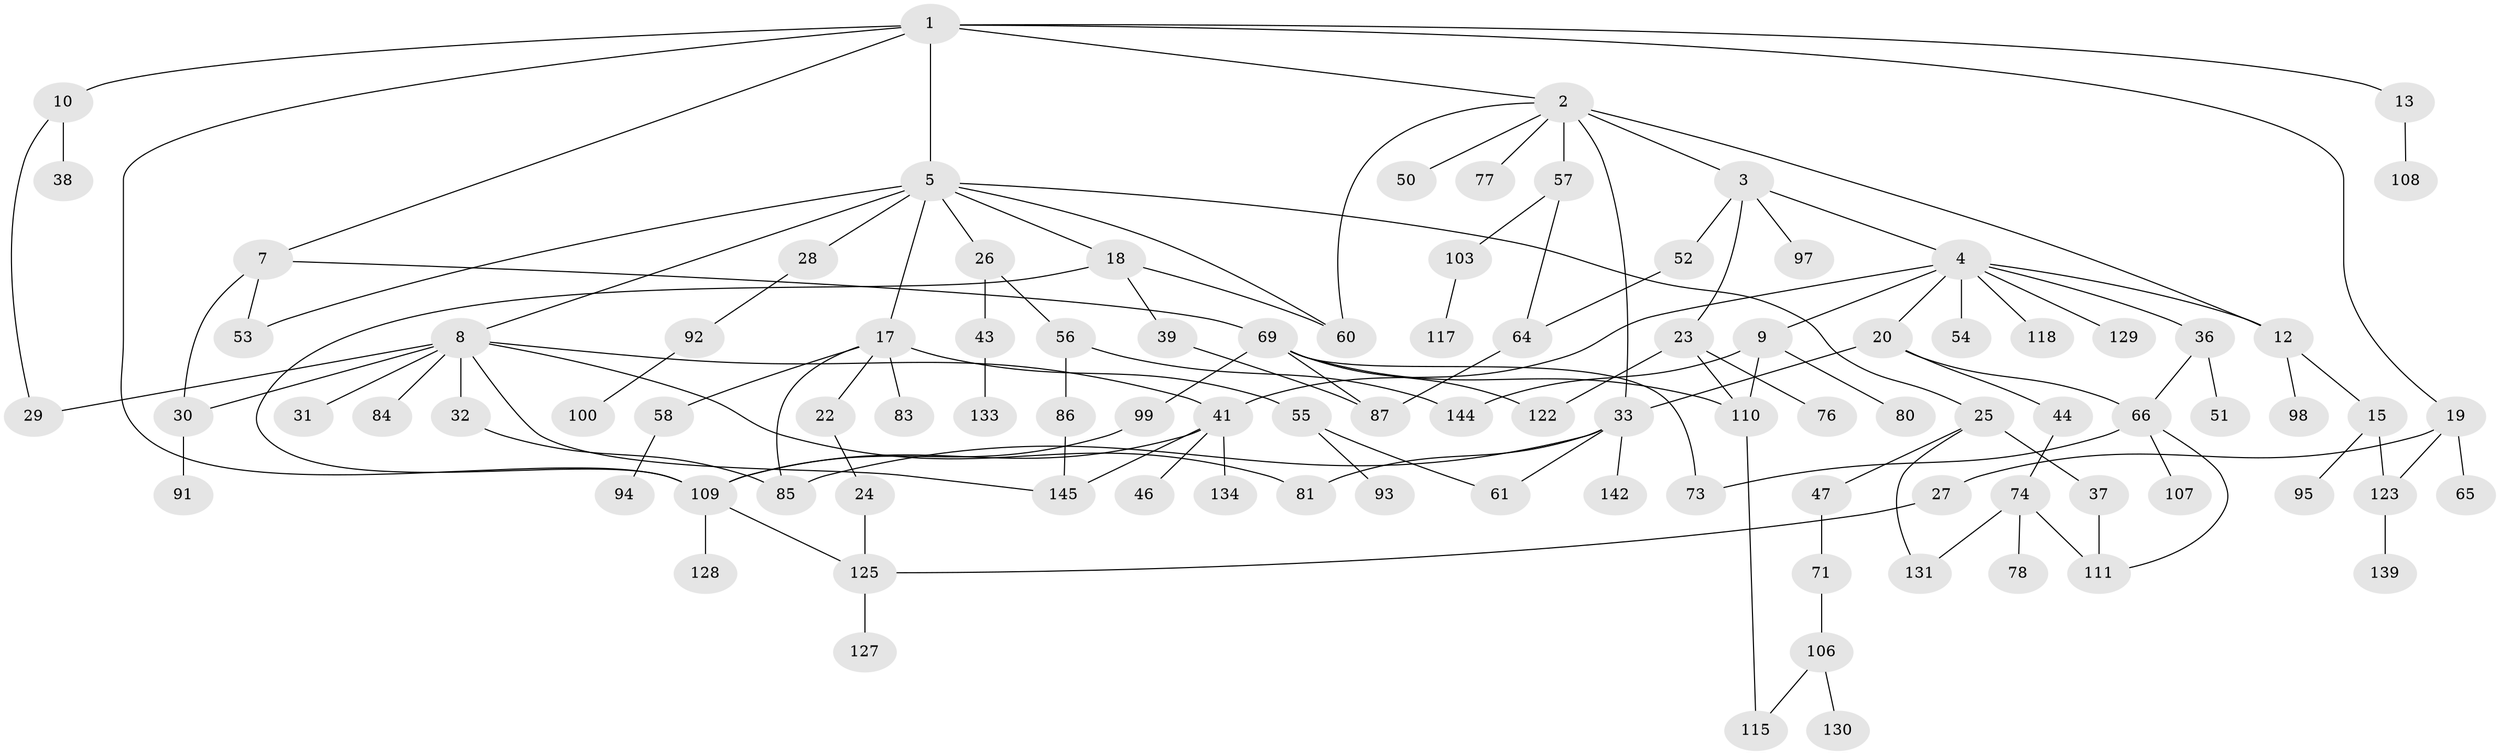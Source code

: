 // original degree distribution, {8: 0.0136986301369863, 7: 0.0273972602739726, 6: 0.00684931506849315, 4: 0.136986301369863, 2: 0.3082191780821918, 3: 0.17123287671232876, 5: 0.0273972602739726, 1: 0.3082191780821918}
// Generated by graph-tools (version 1.1) at 2025/41/03/06/25 10:41:29]
// undirected, 98 vertices, 130 edges
graph export_dot {
graph [start="1"]
  node [color=gray90,style=filled];
  1 [super="+126"];
  2 [super="+11"];
  3 [super="+113"];
  4 [super="+42"];
  5 [super="+6"];
  7 [super="+40"];
  8 [super="+16"];
  9 [super="+63"];
  10 [super="+14"];
  12 [super="+62"];
  13 [super="+137"];
  15 [super="+35"];
  17 [super="+21"];
  18 [super="+68"];
  19 [super="+101"];
  20;
  22;
  23 [super="+105"];
  24;
  25;
  26 [super="+34"];
  27;
  28;
  29 [super="+138"];
  30 [super="+90"];
  31;
  32 [super="+45"];
  33 [super="+88"];
  36 [super="+48"];
  37 [super="+102"];
  38;
  39 [super="+132"];
  41 [super="+59"];
  43;
  44;
  46;
  47 [super="+49"];
  50;
  51;
  52;
  53 [super="+120"];
  54;
  55 [super="+67"];
  56 [super="+82"];
  57 [super="+96"];
  58 [super="+141"];
  60 [super="+119"];
  61;
  64 [super="+70"];
  65 [super="+104"];
  66 [super="+72"];
  69 [super="+79"];
  71;
  73 [super="+124"];
  74 [super="+75"];
  76;
  77;
  78;
  80;
  81;
  83;
  84;
  85 [super="+89"];
  86;
  87;
  91;
  92 [super="+112"];
  93;
  94;
  95;
  97;
  98;
  99 [super="+136"];
  100;
  103;
  106 [super="+114"];
  107;
  108;
  109 [super="+140"];
  110 [super="+116"];
  111 [super="+135"];
  115;
  117 [super="+121"];
  118;
  122;
  123;
  125;
  127;
  128;
  129;
  130 [super="+143"];
  131 [super="+146"];
  133;
  134;
  139;
  142;
  144;
  145;
  1 -- 2;
  1 -- 5;
  1 -- 7;
  1 -- 10;
  1 -- 13;
  1 -- 19;
  1 -- 109;
  2 -- 3;
  2 -- 12;
  2 -- 33 [weight=2];
  2 -- 57;
  2 -- 50;
  2 -- 77;
  2 -- 60;
  3 -- 4;
  3 -- 23;
  3 -- 52;
  3 -- 97;
  4 -- 9;
  4 -- 20;
  4 -- 36;
  4 -- 54;
  4 -- 118;
  4 -- 41;
  4 -- 129;
  4 -- 12;
  5 -- 8;
  5 -- 17;
  5 -- 18;
  5 -- 28;
  5 -- 60;
  5 -- 25;
  5 -- 26;
  5 -- 53;
  7 -- 53;
  7 -- 30;
  7 -- 69;
  8 -- 30;
  8 -- 81;
  8 -- 32;
  8 -- 145;
  8 -- 84;
  8 -- 41;
  8 -- 31;
  8 -- 29;
  9 -- 80;
  9 -- 144;
  9 -- 110;
  10 -- 38;
  10 -- 29;
  12 -- 15;
  12 -- 98;
  13 -- 108;
  15 -- 95;
  15 -- 123;
  17 -- 55;
  17 -- 83;
  17 -- 85;
  17 -- 58;
  17 -- 22;
  18 -- 39;
  18 -- 60;
  18 -- 109;
  19 -- 27;
  19 -- 65;
  19 -- 123;
  20 -- 44;
  20 -- 66;
  20 -- 33;
  22 -- 24;
  23 -- 76;
  23 -- 122;
  23 -- 110;
  24 -- 125;
  25 -- 37;
  25 -- 47;
  25 -- 131;
  26 -- 56;
  26 -- 43;
  27 -- 125;
  28 -- 92;
  30 -- 91;
  32 -- 85;
  33 -- 81;
  33 -- 142;
  33 -- 61;
  33 -- 85;
  36 -- 51;
  36 -- 66;
  37 -- 111 [weight=2];
  39 -- 87;
  41 -- 46;
  41 -- 134;
  41 -- 145;
  41 -- 109;
  43 -- 133;
  44 -- 74;
  47 -- 71;
  52 -- 64;
  55 -- 61;
  55 -- 93;
  56 -- 86;
  56 -- 144;
  57 -- 103;
  57 -- 64;
  58 -- 94;
  64 -- 87;
  66 -- 73;
  66 -- 107;
  66 -- 111;
  69 -- 99;
  69 -- 110;
  69 -- 73;
  69 -- 122;
  69 -- 87;
  71 -- 106;
  74 -- 131;
  74 -- 78;
  74 -- 111;
  86 -- 145;
  92 -- 100;
  99 -- 109;
  103 -- 117;
  106 -- 115;
  106 -- 130;
  109 -- 128;
  109 -- 125;
  110 -- 115;
  123 -- 139;
  125 -- 127;
}
